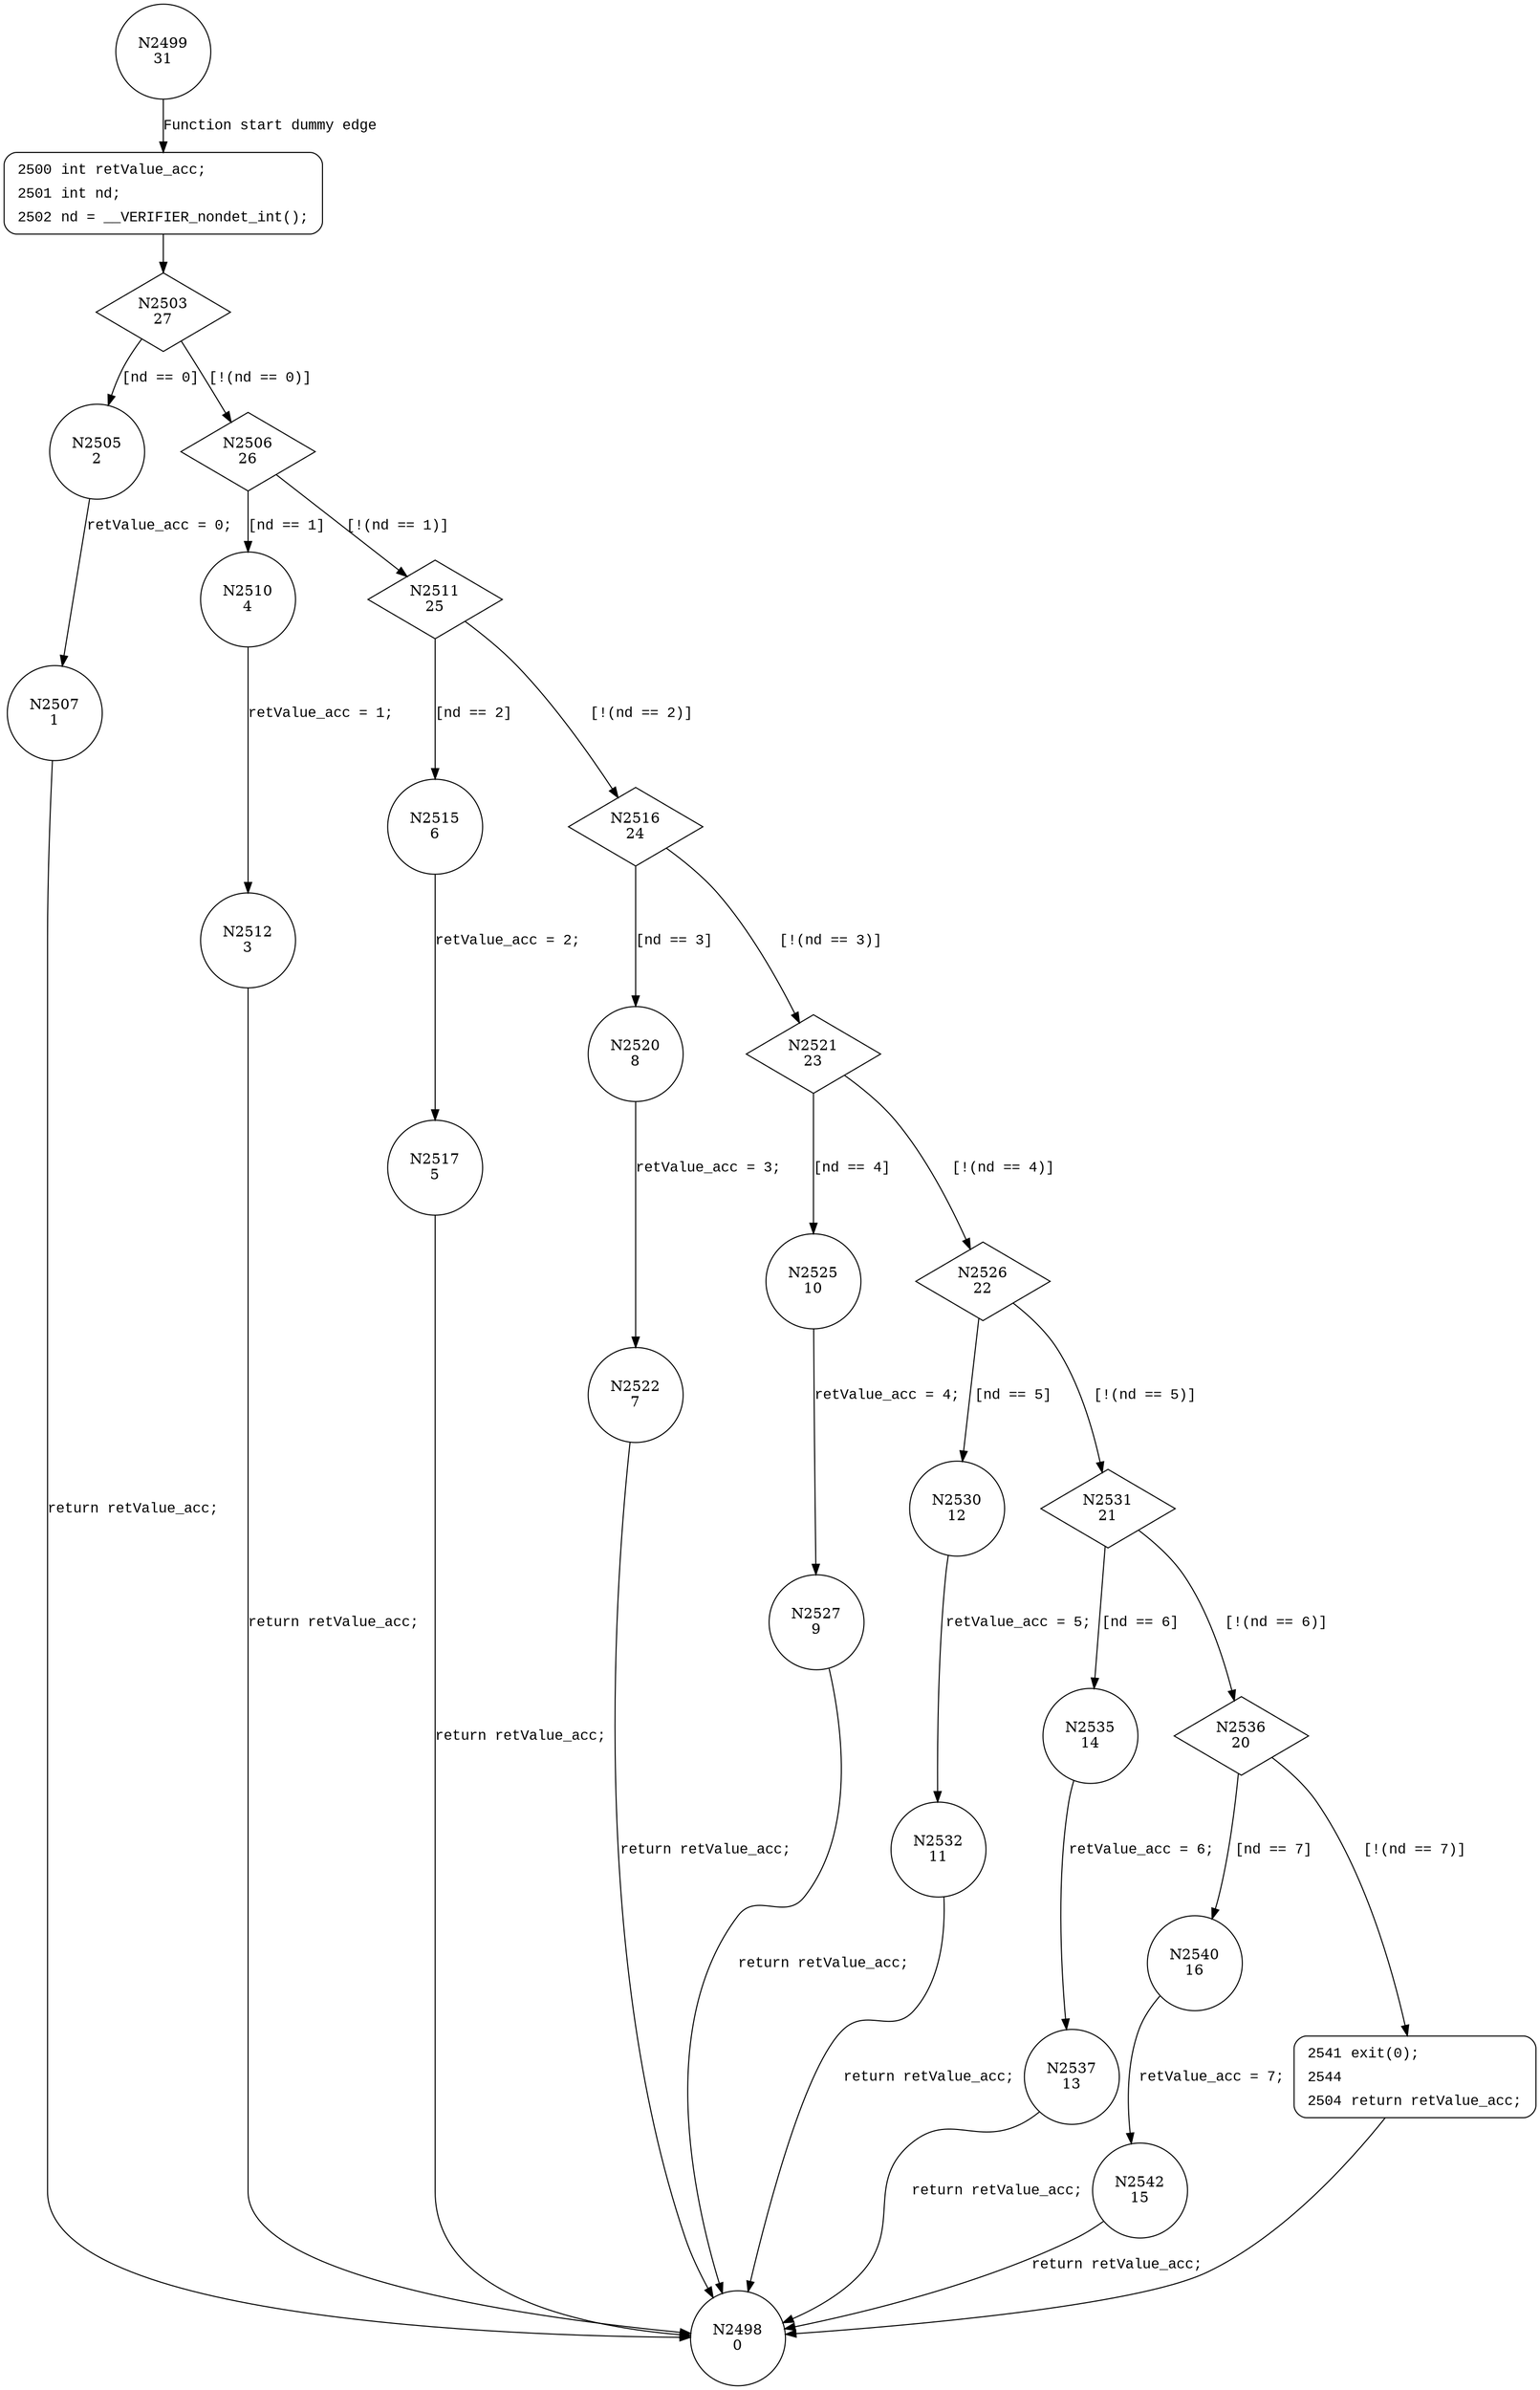 digraph get_nondetMinMax07 {
2499 [shape="circle" label="N2499\n31"]
2500 [shape="circle" label="N2500\n30"]
2503 [shape="diamond" label="N2503\n27"]
2505 [shape="circle" label="N2505\n2"]
2506 [shape="diamond" label="N2506\n26"]
2510 [shape="circle" label="N2510\n4"]
2511 [shape="diamond" label="N2511\n25"]
2515 [shape="circle" label="N2515\n6"]
2516 [shape="diamond" label="N2516\n24"]
2520 [shape="circle" label="N2520\n8"]
2521 [shape="diamond" label="N2521\n23"]
2525 [shape="circle" label="N2525\n10"]
2526 [shape="diamond" label="N2526\n22"]
2530 [shape="circle" label="N2530\n12"]
2531 [shape="diamond" label="N2531\n21"]
2535 [shape="circle" label="N2535\n14"]
2536 [shape="diamond" label="N2536\n20"]
2540 [shape="circle" label="N2540\n16"]
2541 [shape="circle" label="N2541\n19"]
2542 [shape="circle" label="N2542\n15"]
2537 [shape="circle" label="N2537\n13"]
2532 [shape="circle" label="N2532\n11"]
2527 [shape="circle" label="N2527\n9"]
2522 [shape="circle" label="N2522\n7"]
2517 [shape="circle" label="N2517\n5"]
2512 [shape="circle" label="N2512\n3"]
2507 [shape="circle" label="N2507\n1"]
2498 [shape="circle" label="N2498\n0"]
2500 [style="filled,bold" penwidth="1" fillcolor="white" fontname="Courier New" shape="Mrecord" label=<<table border="0" cellborder="0" cellpadding="3" bgcolor="white"><tr><td align="right">2500</td><td align="left">int retValue_acc;</td></tr><tr><td align="right">2501</td><td align="left">int nd;</td></tr><tr><td align="right">2502</td><td align="left">nd = __VERIFIER_nondet_int();</td></tr></table>>]
2500 -> 2503[label=""]
2541 [style="filled,bold" penwidth="1" fillcolor="white" fontname="Courier New" shape="Mrecord" label=<<table border="0" cellborder="0" cellpadding="3" bgcolor="white"><tr><td align="right">2541</td><td align="left">exit(0);</td></tr><tr><td align="right">2544</td><td align="left"></td></tr><tr><td align="right">2504</td><td align="left">return retValue_acc;</td></tr></table>>]
2541 -> 2498[label=""]
2499 -> 2500 [label="Function start dummy edge" fontname="Courier New"]
2503 -> 2505 [label="[nd == 0]" fontname="Courier New"]
2503 -> 2506 [label="[!(nd == 0)]" fontname="Courier New"]
2506 -> 2510 [label="[nd == 1]" fontname="Courier New"]
2506 -> 2511 [label="[!(nd == 1)]" fontname="Courier New"]
2511 -> 2515 [label="[nd == 2]" fontname="Courier New"]
2511 -> 2516 [label="[!(nd == 2)]" fontname="Courier New"]
2516 -> 2520 [label="[nd == 3]" fontname="Courier New"]
2516 -> 2521 [label="[!(nd == 3)]" fontname="Courier New"]
2521 -> 2525 [label="[nd == 4]" fontname="Courier New"]
2521 -> 2526 [label="[!(nd == 4)]" fontname="Courier New"]
2526 -> 2530 [label="[nd == 5]" fontname="Courier New"]
2526 -> 2531 [label="[!(nd == 5)]" fontname="Courier New"]
2531 -> 2535 [label="[nd == 6]" fontname="Courier New"]
2531 -> 2536 [label="[!(nd == 6)]" fontname="Courier New"]
2536 -> 2540 [label="[nd == 7]" fontname="Courier New"]
2536 -> 2541 [label="[!(nd == 7)]" fontname="Courier New"]
2540 -> 2542 [label="retValue_acc = 7;" fontname="Courier New"]
2535 -> 2537 [label="retValue_acc = 6;" fontname="Courier New"]
2530 -> 2532 [label="retValue_acc = 5;" fontname="Courier New"]
2525 -> 2527 [label="retValue_acc = 4;" fontname="Courier New"]
2520 -> 2522 [label="retValue_acc = 3;" fontname="Courier New"]
2515 -> 2517 [label="retValue_acc = 2;" fontname="Courier New"]
2510 -> 2512 [label="retValue_acc = 1;" fontname="Courier New"]
2505 -> 2507 [label="retValue_acc = 0;" fontname="Courier New"]
2542 -> 2498 [label="return retValue_acc;" fontname="Courier New"]
2537 -> 2498 [label="return retValue_acc;" fontname="Courier New"]
2532 -> 2498 [label="return retValue_acc;" fontname="Courier New"]
2527 -> 2498 [label="return retValue_acc;" fontname="Courier New"]
2522 -> 2498 [label="return retValue_acc;" fontname="Courier New"]
2517 -> 2498 [label="return retValue_acc;" fontname="Courier New"]
2512 -> 2498 [label="return retValue_acc;" fontname="Courier New"]
2507 -> 2498 [label="return retValue_acc;" fontname="Courier New"]
}